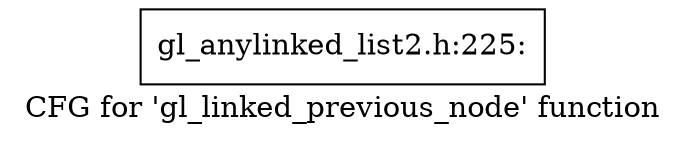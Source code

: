 digraph "CFG for 'gl_linked_previous_node' function" {
	label="CFG for 'gl_linked_previous_node' function";

	Node0xc7354b0 [shape=record,label="{gl_anylinked_list2.h:225:}"];
}
